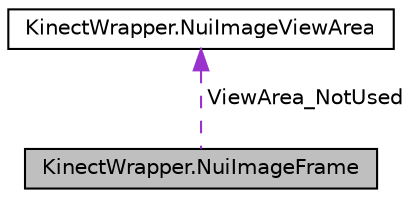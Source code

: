 digraph "KinectWrapper.NuiImageFrame"
{
  edge [fontname="Helvetica",fontsize="10",labelfontname="Helvetica",labelfontsize="10"];
  node [fontname="Helvetica",fontsize="10",shape=record];
  Node1 [label="KinectWrapper.NuiImageFrame",height=0.2,width=0.4,color="black", fillcolor="grey75", style="filled", fontcolor="black"];
  Node2 -> Node1 [dir="back",color="darkorchid3",fontsize="10",style="dashed",label=" ViewArea_NotUsed" ,fontname="Helvetica"];
  Node2 [label="KinectWrapper.NuiImageViewArea",height=0.2,width=0.4,color="black", fillcolor="white", style="filled",URL="$struct_kinect_wrapper_1_1_nui_image_view_area.html"];
}
